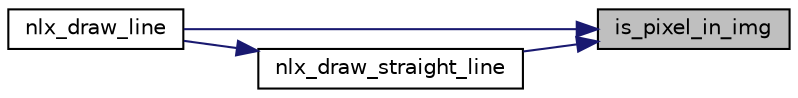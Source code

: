 digraph "is_pixel_in_img"
{
 // LATEX_PDF_SIZE
  edge [fontname="Helvetica",fontsize="10",labelfontname="Helvetica",labelfontsize="10"];
  node [fontname="Helvetica",fontsize="10",shape=record];
  rankdir="RL";
  Node1 [label="is_pixel_in_img",height=0.2,width=0.4,color="black", fillcolor="grey75", style="filled", fontcolor="black",tooltip="check if a pixel is in the image"];
  Node1 -> Node2 [dir="back",color="midnightblue",fontsize="10",style="solid",fontname="Helvetica"];
  Node2 [label="nlx_draw_line",height=0.2,width=0.4,color="black", fillcolor="white", style="filled",URL="$nlx__line_8h.html#af9cccd84e978f22da83d5ec2ecf831c2",tooltip="draw a line on the image"];
  Node1 -> Node3 [dir="back",color="midnightblue",fontsize="10",style="solid",fontname="Helvetica"];
  Node3 [label="nlx_draw_straight_line",height=0.2,width=0.4,color="black", fillcolor="white", style="filled",URL="$nlx__line_8c.html#af17e9df20f692c86459e998c3cda5829",tooltip="simplified version of nlx_draw_line for straight lines"];
  Node3 -> Node2 [dir="back",color="midnightblue",fontsize="10",style="solid",fontname="Helvetica"];
}
